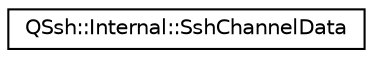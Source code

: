 digraph "Graphical Class Hierarchy"
{
  edge [fontname="Helvetica",fontsize="10",labelfontname="Helvetica",labelfontsize="10"];
  node [fontname="Helvetica",fontsize="10",shape=record];
  rankdir="LR";
  Node0 [label="QSsh::Internal::SshChannelData",height=0.2,width=0.4,color="black", fillcolor="white", style="filled",URL="$struct_q_ssh_1_1_internal_1_1_ssh_channel_data.html"];
}
